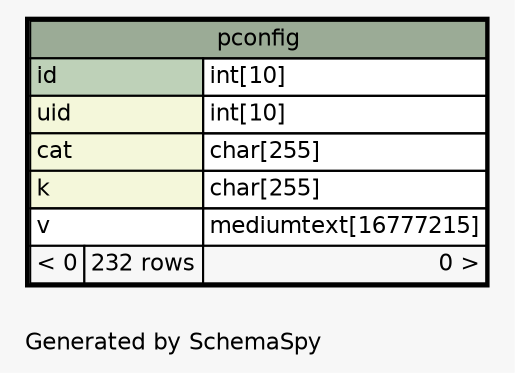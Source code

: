 // dot 2.26.3 on Linux 3.2.0-4-686-pae
// SchemaSpy rev 590
digraph "oneDegreeRelationshipsDiagram" {
  graph [
    rankdir="RL"
    bgcolor="#f7f7f7"
    label="\nGenerated by SchemaSpy"
    labeljust="l"
    nodesep="0.18"
    ranksep="0.46"
    fontname="Helvetica"
    fontsize="11"
  ];
  node [
    fontname="Helvetica"
    fontsize="11"
    shape="plaintext"
  ];
  edge [
    arrowsize="0.8"
  ];
  "pconfig" [
    label=<
    <TABLE BORDER="2" CELLBORDER="1" CELLSPACING="0" BGCOLOR="#ffffff">
      <TR><TD COLSPAN="3" BGCOLOR="#9bab96" ALIGN="CENTER">pconfig</TD></TR>
      <TR><TD PORT="id" COLSPAN="2" BGCOLOR="#bed1b8" ALIGN="LEFT">id</TD><TD PORT="id.type" ALIGN="LEFT">int[10]</TD></TR>
      <TR><TD PORT="uid" COLSPAN="2" BGCOLOR="#f4f7da" ALIGN="LEFT">uid</TD><TD PORT="uid.type" ALIGN="LEFT">int[10]</TD></TR>
      <TR><TD PORT="cat" COLSPAN="2" BGCOLOR="#f4f7da" ALIGN="LEFT">cat</TD><TD PORT="cat.type" ALIGN="LEFT">char[255]</TD></TR>
      <TR><TD PORT="k" COLSPAN="2" BGCOLOR="#f4f7da" ALIGN="LEFT">k</TD><TD PORT="k.type" ALIGN="LEFT">char[255]</TD></TR>
      <TR><TD PORT="v" COLSPAN="2" ALIGN="LEFT">v</TD><TD PORT="v.type" ALIGN="LEFT">mediumtext[16777215]</TD></TR>
      <TR><TD ALIGN="LEFT" BGCOLOR="#f7f7f7">&lt; 0</TD><TD ALIGN="RIGHT" BGCOLOR="#f7f7f7">232 rows</TD><TD ALIGN="RIGHT" BGCOLOR="#f7f7f7">0 &gt;</TD></TR>
    </TABLE>>
    URL="pconfig.html"
    tooltip="pconfig"
  ];
}
